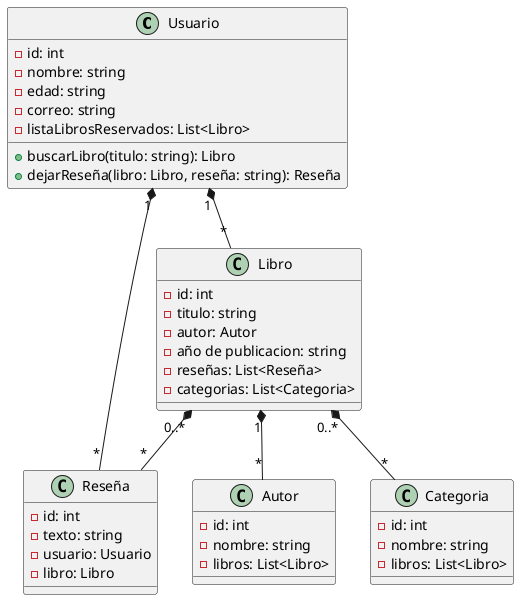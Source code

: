 @startuml

class Usuario {
    -id: int
    -nombre: string
    -edad: string
    -correo: string
    -listaLibrosReservados: List<Libro>
    +buscarLibro(titulo: string): Libro
    +dejarReseña(libro: Libro, reseña: string): Reseña
}

class Libro {
    -id: int
    -titulo: string
    -autor: Autor
    -año de publicacion: string
    -reseñas: List<Reseña>
    -categorias: List<Categoria>
}

class Reseña {
    -id: int
    -texto: string
    -usuario: Usuario
    -libro: Libro
}

class Autor {
    -id: int
    -nombre: string
    -libros: List<Libro>
}

class Categoria {
    -id: int
    -nombre: string
    -libros: List<Libro>
}

Usuario "1" *-- "*" Libro
Usuario "1" *-- "*" Reseña

Libro "1" *-- "*" Autor
Libro "0..*" *-- "*" Reseña
Libro "0..*" *-- "*" Categoria

@enduml